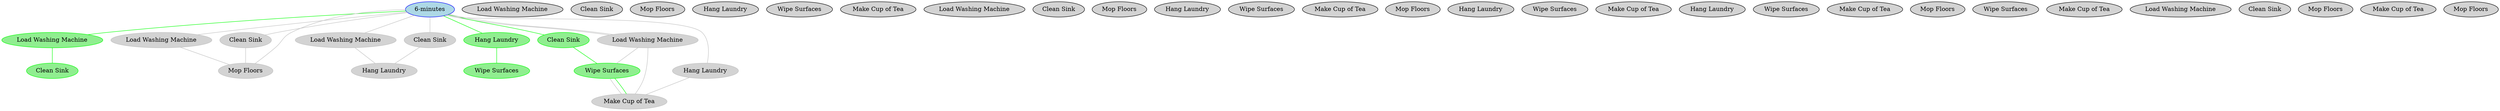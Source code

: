 // Task List
graph {
	node [style=filled]
	root [label="6-minutes" color=blue fillcolor=lightblue]
	"Load Washing Machine_0" [label="Load Washing Machine"]
	"Clean Sink_0" [label="Clean Sink"]
	"Mop Floors_0" [label="Mop Floors"]
	"Hang Laundry_0" [label="Hang Laundry"]
	"Wipe Surfaces_0" [label="Wipe Surfaces"]
	"Make Cup of Tea_0" [label="Make Cup of Tea"]
	"Load Washing Machine_1" [label="Load Washing Machine"]
	"Clean Sink_1" [label="Clean Sink"]
	"Mop Floors_1" [label="Mop Floors"]
	"Hang Laundry_1" [label="Hang Laundry"]
	"Wipe Surfaces_1" [label="Wipe Surfaces"]
	"Make Cup of Tea_1" [label="Make Cup of Tea"]
	"Load Washing Machine_2" [label="Load Washing Machine"]
	"Clean Sink_2" [label="Clean Sink"]
	"Mop Floors_2" [label="Mop Floors"]
	"Hang Laundry_2" [label="Hang Laundry"]
	"Wipe Surfaces_2" [label="Wipe Surfaces"]
	"Make Cup of Tea_2" [label="Make Cup of Tea"]
	root -- "Load Washing Machine_2" [color=green]
	"Load Washing Machine_2" [color=green fillcolor=lightgreen]
	"Load Washing Machine_2" -- "Clean Sink_2" [color=green]
	"Clean Sink_2" [color=green fillcolor=lightgreen]
	"Load Washing Machine_2" [label="Load Washing Machine"]
	"Clean Sink_2" [label="Clean Sink"]
	"Mop Floors_2" [label="Mop Floors"]
	"Hang Laundry_2" [label="Hang Laundry"]
	"Wipe Surfaces_2" [label="Wipe Surfaces"]
	"Make Cup of Tea_2" [label="Make Cup of Tea"]
	"Load Washing Machine_3" [label="Load Washing Machine"]
	"Clean Sink_3" [label="Clean Sink"]
	"Mop Floors_3" [label="Mop Floors"]
	"Hang Laundry_3" [label="Hang Laundry"]
	"Wipe Surfaces_3" [label="Wipe Surfaces"]
	"Make Cup of Tea_3" [label="Make Cup of Tea"]
	root -- "Load Washing Machine_3" [color=grey]
	"Load Washing Machine_3" [color=grey fillcolor=lightgrey]
	"Load Washing Machine_3" -- "Mop Floors_3" [color=grey]
	"Mop Floors_3" [color=grey fillcolor=lightgrey]
	"Load Washing Machine_3" [label="Load Washing Machine"]
	"Clean Sink_3" [label="Clean Sink"]
	"Mop Floors_3" [label="Mop Floors"]
	"Hang Laundry_3" [label="Hang Laundry"]
	"Wipe Surfaces_3" [label="Wipe Surfaces"]
	"Make Cup of Tea_3" [label="Make Cup of Tea"]
	"Load Washing Machine_4" [label="Load Washing Machine"]
	"Clean Sink_4" [label="Clean Sink"]
	"Mop Floors_4" [label="Mop Floors"]
	"Hang Laundry_4" [label="Hang Laundry"]
	"Wipe Surfaces_4" [label="Wipe Surfaces"]
	"Make Cup of Tea_4" [label="Make Cup of Tea"]
	root -- "Load Washing Machine_4" [color=grey]
	"Load Washing Machine_4" [color=grey fillcolor=lightgrey]
	"Load Washing Machine_4" -- "Hang Laundry_4" [color=grey]
	"Hang Laundry_4" [color=grey fillcolor=lightgrey]
	"Load Washing Machine_4" [label="Load Washing Machine"]
	"Clean Sink_4" [label="Clean Sink"]
	"Mop Floors_4" [label="Mop Floors"]
	"Hang Laundry_4" [label="Hang Laundry"]
	"Wipe Surfaces_4" [label="Wipe Surfaces"]
	"Make Cup of Tea_4" [label="Make Cup of Tea"]
	"Load Washing Machine_5" [label="Load Washing Machine"]
	"Clean Sink_5" [label="Clean Sink"]
	"Mop Floors_5" [label="Mop Floors"]
	"Hang Laundry_5" [label="Hang Laundry"]
	"Wipe Surfaces_5" [label="Wipe Surfaces"]
	"Make Cup of Tea_5" [label="Make Cup of Tea"]
	"Load Washing Machine_6" [label="Load Washing Machine"]
	"Clean Sink_6" [label="Clean Sink"]
	"Mop Floors_6" [label="Mop Floors"]
	"Hang Laundry_6" [label="Hang Laundry"]
	"Wipe Surfaces_6" [label="Wipe Surfaces"]
	"Make Cup of Tea_6" [label="Make Cup of Tea"]
	root -- "Load Washing Machine_6" [color=grey]
	"Load Washing Machine_6" [color=grey fillcolor=lightgrey]
	"Load Washing Machine_6" -- "Wipe Surfaces_6" [color=grey]
	"Wipe Surfaces_6" [color=grey fillcolor=lightgrey]
	"Wipe Surfaces_6" -- "Make Cup of Tea_6" [color=grey]
	"Make Cup of Tea_6" [color=grey fillcolor=lightgrey]
	"Load Washing Machine_6" [label="Load Washing Machine"]
	"Clean Sink_6" [label="Clean Sink"]
	"Mop Floors_6" [label="Mop Floors"]
	"Hang Laundry_6" [label="Hang Laundry"]
	"Wipe Surfaces_6" [label="Wipe Surfaces"]
	"Make Cup of Tea_6" [label="Make Cup of Tea"]
	"Load Washing Machine_5" [label="Load Washing Machine"]
	"Clean Sink_5" [label="Clean Sink"]
	"Mop Floors_5" [label="Mop Floors"]
	"Hang Laundry_5" [label="Hang Laundry"]
	"Wipe Surfaces_5" [label="Wipe Surfaces"]
	"Make Cup of Tea_5" [label="Make Cup of Tea"]
	"Load Washing Machine_6" [label="Load Washing Machine"]
	"Clean Sink_6" [label="Clean Sink"]
	"Mop Floors_6" [label="Mop Floors"]
	"Hang Laundry_6" [label="Hang Laundry"]
	"Wipe Surfaces_6" [label="Wipe Surfaces"]
	"Make Cup of Tea_6" [label="Make Cup of Tea"]
	root -- "Load Washing Machine_6" [color=grey]
	"Load Washing Machine_6" [color=grey fillcolor=lightgrey]
	"Load Washing Machine_6" -- "Make Cup of Tea_6" [color=grey]
	"Make Cup of Tea_6" [color=grey fillcolor=lightgrey]
	"Load Washing Machine_6" [label="Load Washing Machine"]
	"Clean Sink_6" [label="Clean Sink"]
	"Mop Floors_6" [label="Mop Floors"]
	"Hang Laundry_6" [label="Hang Laundry"]
	"Wipe Surfaces_6" [label="Wipe Surfaces"]
	"Make Cup of Tea_6" [label="Make Cup of Tea"]
	"Load Washing Machine_1" [label="Load Washing Machine"]
	"Clean Sink_1" [label="Clean Sink"]
	"Mop Floors_1" [label="Mop Floors"]
	"Hang Laundry_1" [label="Hang Laundry"]
	"Wipe Surfaces_1" [label="Wipe Surfaces"]
	"Make Cup of Tea_1" [label="Make Cup of Tea"]
	"Load Washing Machine_2" [label="Load Washing Machine"]
	"Clean Sink_2" [label="Clean Sink"]
	"Mop Floors_2" [label="Mop Floors"]
	"Hang Laundry_2" [label="Hang Laundry"]
	"Wipe Surfaces_2" [label="Wipe Surfaces"]
	"Make Cup of Tea_2" [label="Make Cup of Tea"]
	"Load Washing Machine_3" [label="Load Washing Machine"]
	"Clean Sink_3" [label="Clean Sink"]
	"Mop Floors_3" [label="Mop Floors"]
	"Hang Laundry_3" [label="Hang Laundry"]
	"Wipe Surfaces_3" [label="Wipe Surfaces"]
	"Make Cup of Tea_3" [label="Make Cup of Tea"]
	root -- "Clean Sink_3" [color=grey]
	"Clean Sink_3" [color=grey fillcolor=lightgrey]
	"Clean Sink_3" -- "Mop Floors_3" [color=grey]
	"Mop Floors_3" [color=grey fillcolor=lightgrey]
	"Load Washing Machine_3" [label="Load Washing Machine"]
	"Clean Sink_3" [label="Clean Sink"]
	"Mop Floors_3" [label="Mop Floors"]
	"Hang Laundry_3" [label="Hang Laundry"]
	"Wipe Surfaces_3" [label="Wipe Surfaces"]
	"Make Cup of Tea_3" [label="Make Cup of Tea"]
	"Load Washing Machine_4" [label="Load Washing Machine"]
	"Clean Sink_4" [label="Clean Sink"]
	"Mop Floors_4" [label="Mop Floors"]
	"Hang Laundry_4" [label="Hang Laundry"]
	"Wipe Surfaces_4" [label="Wipe Surfaces"]
	"Make Cup of Tea_4" [label="Make Cup of Tea"]
	root -- "Clean Sink_4" [color=grey]
	"Clean Sink_4" [color=grey fillcolor=lightgrey]
	"Clean Sink_4" -- "Hang Laundry_4" [color=grey]
	"Hang Laundry_4" [color=grey fillcolor=lightgrey]
	"Load Washing Machine_4" [label="Load Washing Machine"]
	"Clean Sink_4" [label="Clean Sink"]
	"Mop Floors_4" [label="Mop Floors"]
	"Hang Laundry_4" [label="Hang Laundry"]
	"Wipe Surfaces_4" [label="Wipe Surfaces"]
	"Make Cup of Tea_4" [label="Make Cup of Tea"]
	"Load Washing Machine_5" [label="Load Washing Machine"]
	"Clean Sink_5" [label="Clean Sink"]
	"Mop Floors_5" [label="Mop Floors"]
	"Hang Laundry_5" [label="Hang Laundry"]
	"Wipe Surfaces_5" [label="Wipe Surfaces"]
	"Make Cup of Tea_5" [label="Make Cup of Tea"]
	"Load Washing Machine_6" [label="Load Washing Machine"]
	"Clean Sink_6" [label="Clean Sink"]
	"Mop Floors_6" [label="Mop Floors"]
	"Hang Laundry_6" [label="Hang Laundry"]
	"Wipe Surfaces_6" [label="Wipe Surfaces"]
	"Make Cup of Tea_6" [label="Make Cup of Tea"]
	root -- "Clean Sink_6" [color=green]
	"Clean Sink_6" [color=green fillcolor=lightgreen]
	"Clean Sink_6" -- "Wipe Surfaces_6" [color=green]
	"Wipe Surfaces_6" [color=green fillcolor=lightgreen]
	"Wipe Surfaces_6" -- "Make Cup of Tea_6" [color=green]
	"Make Cup of Tea_6" [color=green fillcolor=lightgreen]
	"Load Washing Machine_6" [label="Load Washing Machine"]
	"Clean Sink_6" [label="Clean Sink"]
	"Mop Floors_6" [label="Mop Floors"]
	"Hang Laundry_6" [label="Hang Laundry"]
	"Wipe Surfaces_6" [label="Wipe Surfaces"]
	"Make Cup of Tea_6" [label="Make Cup of Tea"]
	"Load Washing Machine_5" [label="Load Washing Machine"]
	"Clean Sink_5" [label="Clean Sink"]
	"Mop Floors_5" [label="Mop Floors"]
	"Hang Laundry_5" [label="Hang Laundry"]
	"Wipe Surfaces_5" [label="Wipe Surfaces"]
	"Make Cup of Tea_5" [label="Make Cup of Tea"]
	"Load Washing Machine_6" [label="Load Washing Machine"]
	"Clean Sink_6" [label="Clean Sink"]
	"Mop Floors_6" [label="Mop Floors"]
	"Hang Laundry_6" [label="Hang Laundry"]
	"Wipe Surfaces_6" [label="Wipe Surfaces"]
	"Make Cup of Tea_6" [label="Make Cup of Tea"]
	"Load Washing Machine_6" [label="Load Washing Machine"]
	"Clean Sink_6" [label="Clean Sink"]
	"Mop Floors_6" [label="Mop Floors"]
	"Hang Laundry_6" [label="Hang Laundry"]
	"Wipe Surfaces_6" [label="Wipe Surfaces"]
	"Make Cup of Tea_6" [label="Make Cup of Tea"]
	"Load Washing Machine_2" [label="Load Washing Machine"]
	"Clean Sink_2" [label="Clean Sink"]
	"Mop Floors_2" [label="Mop Floors"]
	"Hang Laundry_2" [label="Hang Laundry"]
	"Wipe Surfaces_2" [label="Wipe Surfaces"]
	"Make Cup of Tea_2" [label="Make Cup of Tea"]
	"Load Washing Machine_3" [label="Load Washing Machine"]
	"Clean Sink_3" [label="Clean Sink"]
	"Mop Floors_3" [label="Mop Floors"]
	"Hang Laundry_3" [label="Hang Laundry"]
	"Wipe Surfaces_3" [label="Wipe Surfaces"]
	"Make Cup of Tea_3" [label="Make Cup of Tea"]
	root -- "Mop Floors_3" [color=grey]
	"Mop Floors_3" [color=grey fillcolor=lightgrey]
	"Load Washing Machine_3" [label="Load Washing Machine"]
	"Clean Sink_3" [label="Clean Sink"]
	"Mop Floors_3" [label="Mop Floors"]
	"Hang Laundry_3" [label="Hang Laundry"]
	"Wipe Surfaces_3" [label="Wipe Surfaces"]
	"Make Cup of Tea_3" [label="Make Cup of Tea"]
	"Load Washing Machine_4" [label="Load Washing Machine"]
	"Clean Sink_4" [label="Clean Sink"]
	"Mop Floors_4" [label="Mop Floors"]
	"Hang Laundry_4" [label="Hang Laundry"]
	"Wipe Surfaces_4" [label="Wipe Surfaces"]
	"Make Cup of Tea_4" [label="Make Cup of Tea"]
	"Load Washing Machine_5" [label="Load Washing Machine"]
	"Clean Sink_5" [label="Clean Sink"]
	"Mop Floors_5" [label="Mop Floors"]
	"Hang Laundry_5" [label="Hang Laundry"]
	"Wipe Surfaces_5" [label="Wipe Surfaces"]
	"Make Cup of Tea_5" [label="Make Cup of Tea"]
	root -- "Hang Laundry_5" [color=green]
	"Hang Laundry_5" [color=green fillcolor=lightgreen]
	"Hang Laundry_5" -- "Wipe Surfaces_5" [color=green]
	"Wipe Surfaces_5" [color=green fillcolor=lightgreen]
	"Load Washing Machine_5" [label="Load Washing Machine"]
	"Clean Sink_5" [label="Clean Sink"]
	"Mop Floors_5" [label="Mop Floors"]
	"Hang Laundry_5" [label="Hang Laundry"]
	"Wipe Surfaces_5" [label="Wipe Surfaces"]
	"Make Cup of Tea_5" [label="Make Cup of Tea"]
	"Load Washing Machine_6" [label="Load Washing Machine"]
	"Clean Sink_6" [label="Clean Sink"]
	"Mop Floors_6" [label="Mop Floors"]
	"Hang Laundry_6" [label="Hang Laundry"]
	"Wipe Surfaces_6" [label="Wipe Surfaces"]
	"Make Cup of Tea_6" [label="Make Cup of Tea"]
	root -- "Hang Laundry_6" [color=grey]
	"Hang Laundry_6" [color=grey fillcolor=lightgrey]
	"Hang Laundry_6" -- "Make Cup of Tea_6" [color=grey]
	"Make Cup of Tea_6" [color=grey fillcolor=lightgrey]
	"Load Washing Machine_6" [label="Load Washing Machine"]
	"Clean Sink_6" [label="Clean Sink"]
	"Mop Floors_6" [label="Mop Floors"]
	"Hang Laundry_6" [label="Hang Laundry"]
	"Wipe Surfaces_6" [label="Wipe Surfaces"]
	"Make Cup of Tea_6" [label="Make Cup of Tea"]
	"Load Washing Machine_4" [label="Load Washing Machine"]
	"Clean Sink_4" [label="Clean Sink"]
	"Mop Floors_4" [label="Mop Floors"]
	"Hang Laundry_4" [label="Hang Laundry"]
	"Wipe Surfaces_4" [label="Wipe Surfaces"]
	"Make Cup of Tea_4" [label="Make Cup of Tea"]
	"Load Washing Machine_5" [label="Load Washing Machine"]
	"Clean Sink_5" [label="Clean Sink"]
	"Mop Floors_5" [label="Mop Floors"]
	"Hang Laundry_5" [label="Hang Laundry"]
	"Wipe Surfaces_5" [label="Wipe Surfaces"]
	"Make Cup of Tea_5" [label="Make Cup of Tea"]
	"Load Washing Machine_6" [label="Load Washing Machine"]
	"Clean Sink_6" [label="Clean Sink"]
	"Mop Floors_6" [label="Mop Floors"]
	"Hang Laundry_6" [label="Hang Laundry"]
	"Wipe Surfaces_6" [label="Wipe Surfaces"]
	"Make Cup of Tea_6" [label="Make Cup of Tea"]
	"Load Washing Machine_6" [label="Load Washing Machine"]
	"Clean Sink_6" [label="Clean Sink"]
	"Mop Floors_6" [label="Mop Floors"]
	"Hang Laundry_6" [label="Hang Laundry"]
	"Wipe Surfaces_6" [label="Wipe Surfaces"]
	"Make Cup of Tea_6" [label="Make Cup of Tea"]
	"Load Washing Machine_5" [label="Load Washing Machine"]
	"Clean Sink_5" [label="Clean Sink"]
	"Mop Floors_5" [label="Mop Floors"]
	"Hang Laundry_5" [label="Hang Laundry"]
	"Wipe Surfaces_5" [label="Wipe Surfaces"]
	"Make Cup of Tea_5" [label="Make Cup of Tea"]
	"Load Washing Machine_6" [label="Load Washing Machine"]
	"Clean Sink_6" [label="Clean Sink"]
	"Mop Floors_6" [label="Mop Floors"]
	"Hang Laundry_6" [label="Hang Laundry"]
	"Wipe Surfaces_6" [label="Wipe Surfaces"]
	"Make Cup of Tea_6" [label="Make Cup of Tea"]
	"Load Washing Machine_6" [label="Load Washing Machine"]
	"Clean Sink_6" [label="Clean Sink"]
	"Mop Floors_6" [label="Mop Floors"]
	"Hang Laundry_6" [label="Hang Laundry"]
	"Wipe Surfaces_6" [label="Wipe Surfaces"]
	"Make Cup of Tea_6" [label="Make Cup of Tea"]
}
